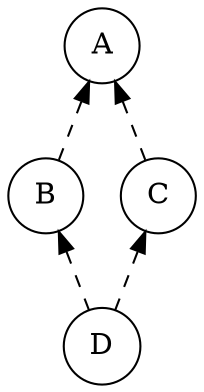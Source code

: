 digraph hierarchy {
rankdir="BT";
node [shape=circle]
edge [style=dashed]

A [label="A"]
B [label="B"]
C [label="C"]
D [label="D"]

B->A
C->A
D->B
D->C

}
